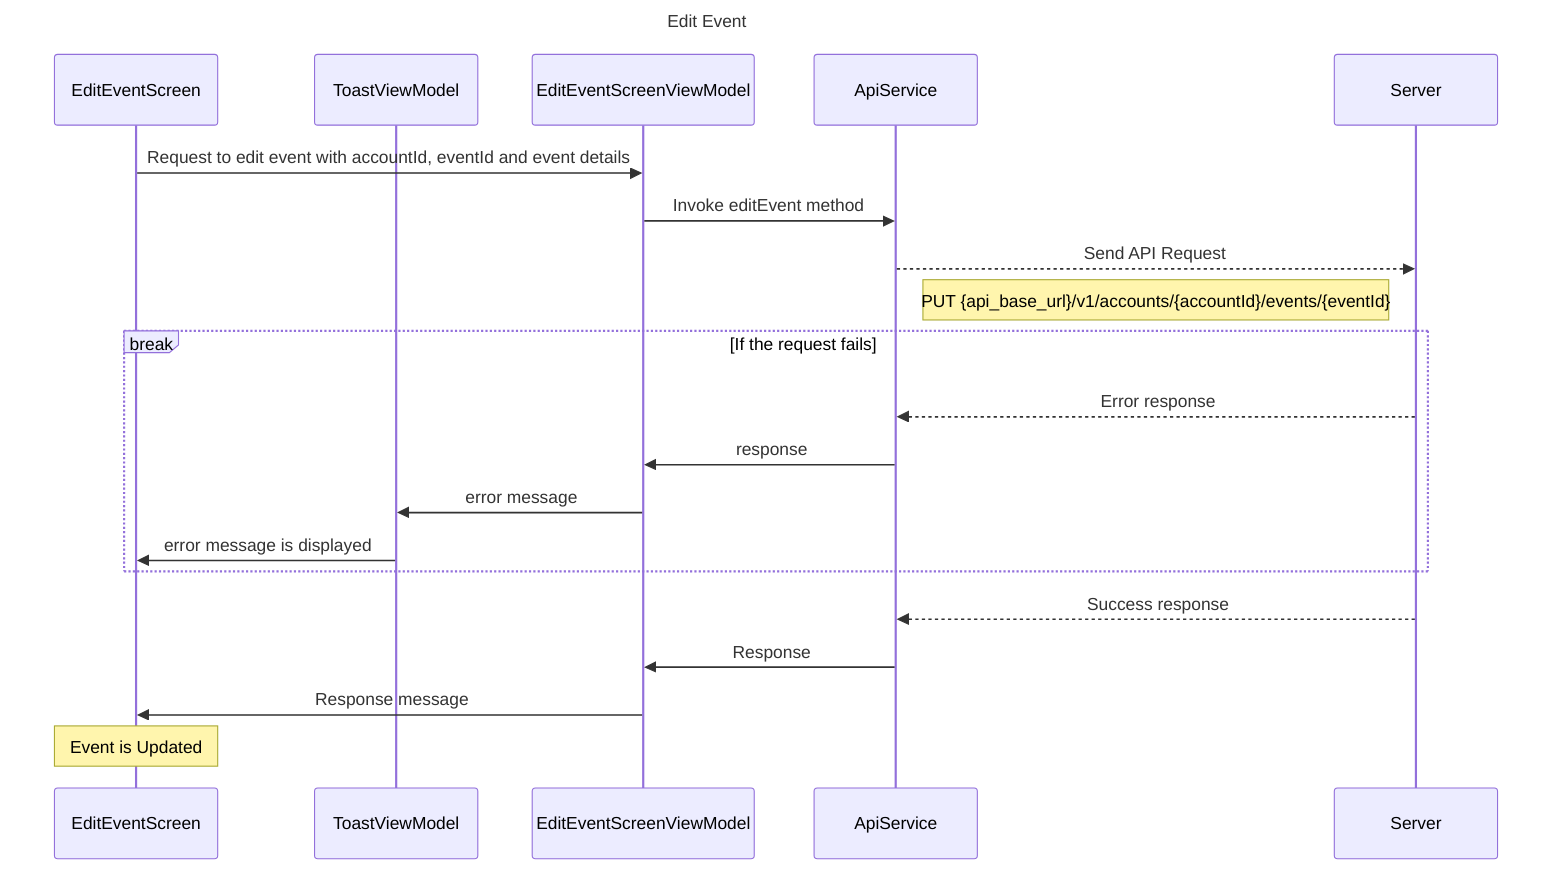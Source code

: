 sequenceDiagram
    title Edit Event

    participant EES as EditEventScreen
    participant TVM as ToastViewModel
    participant EEVM as EditEventScreenViewModel
    participant AS as ApiService
    participant S as Server

    EES->>EEVM: Request to edit event with accountId, eventId and event details
    EEVM->>AS: Invoke editEvent method
    AS-->>S: Send API Request
    note right of AS: PUT {api_base_url}/v1/accounts/{accountId}/events/{eventId}

    break If the request fails
        S-->>AS: Error response
        AS->>EEVM: response
        EEVM->>TVM: error message
        TVM->>EES: error message is displayed
    end

    S-->>AS: Success response
    AS->>EEVM: Response
    EEVM->>EES: Response message
    note over EES: Event is Updated